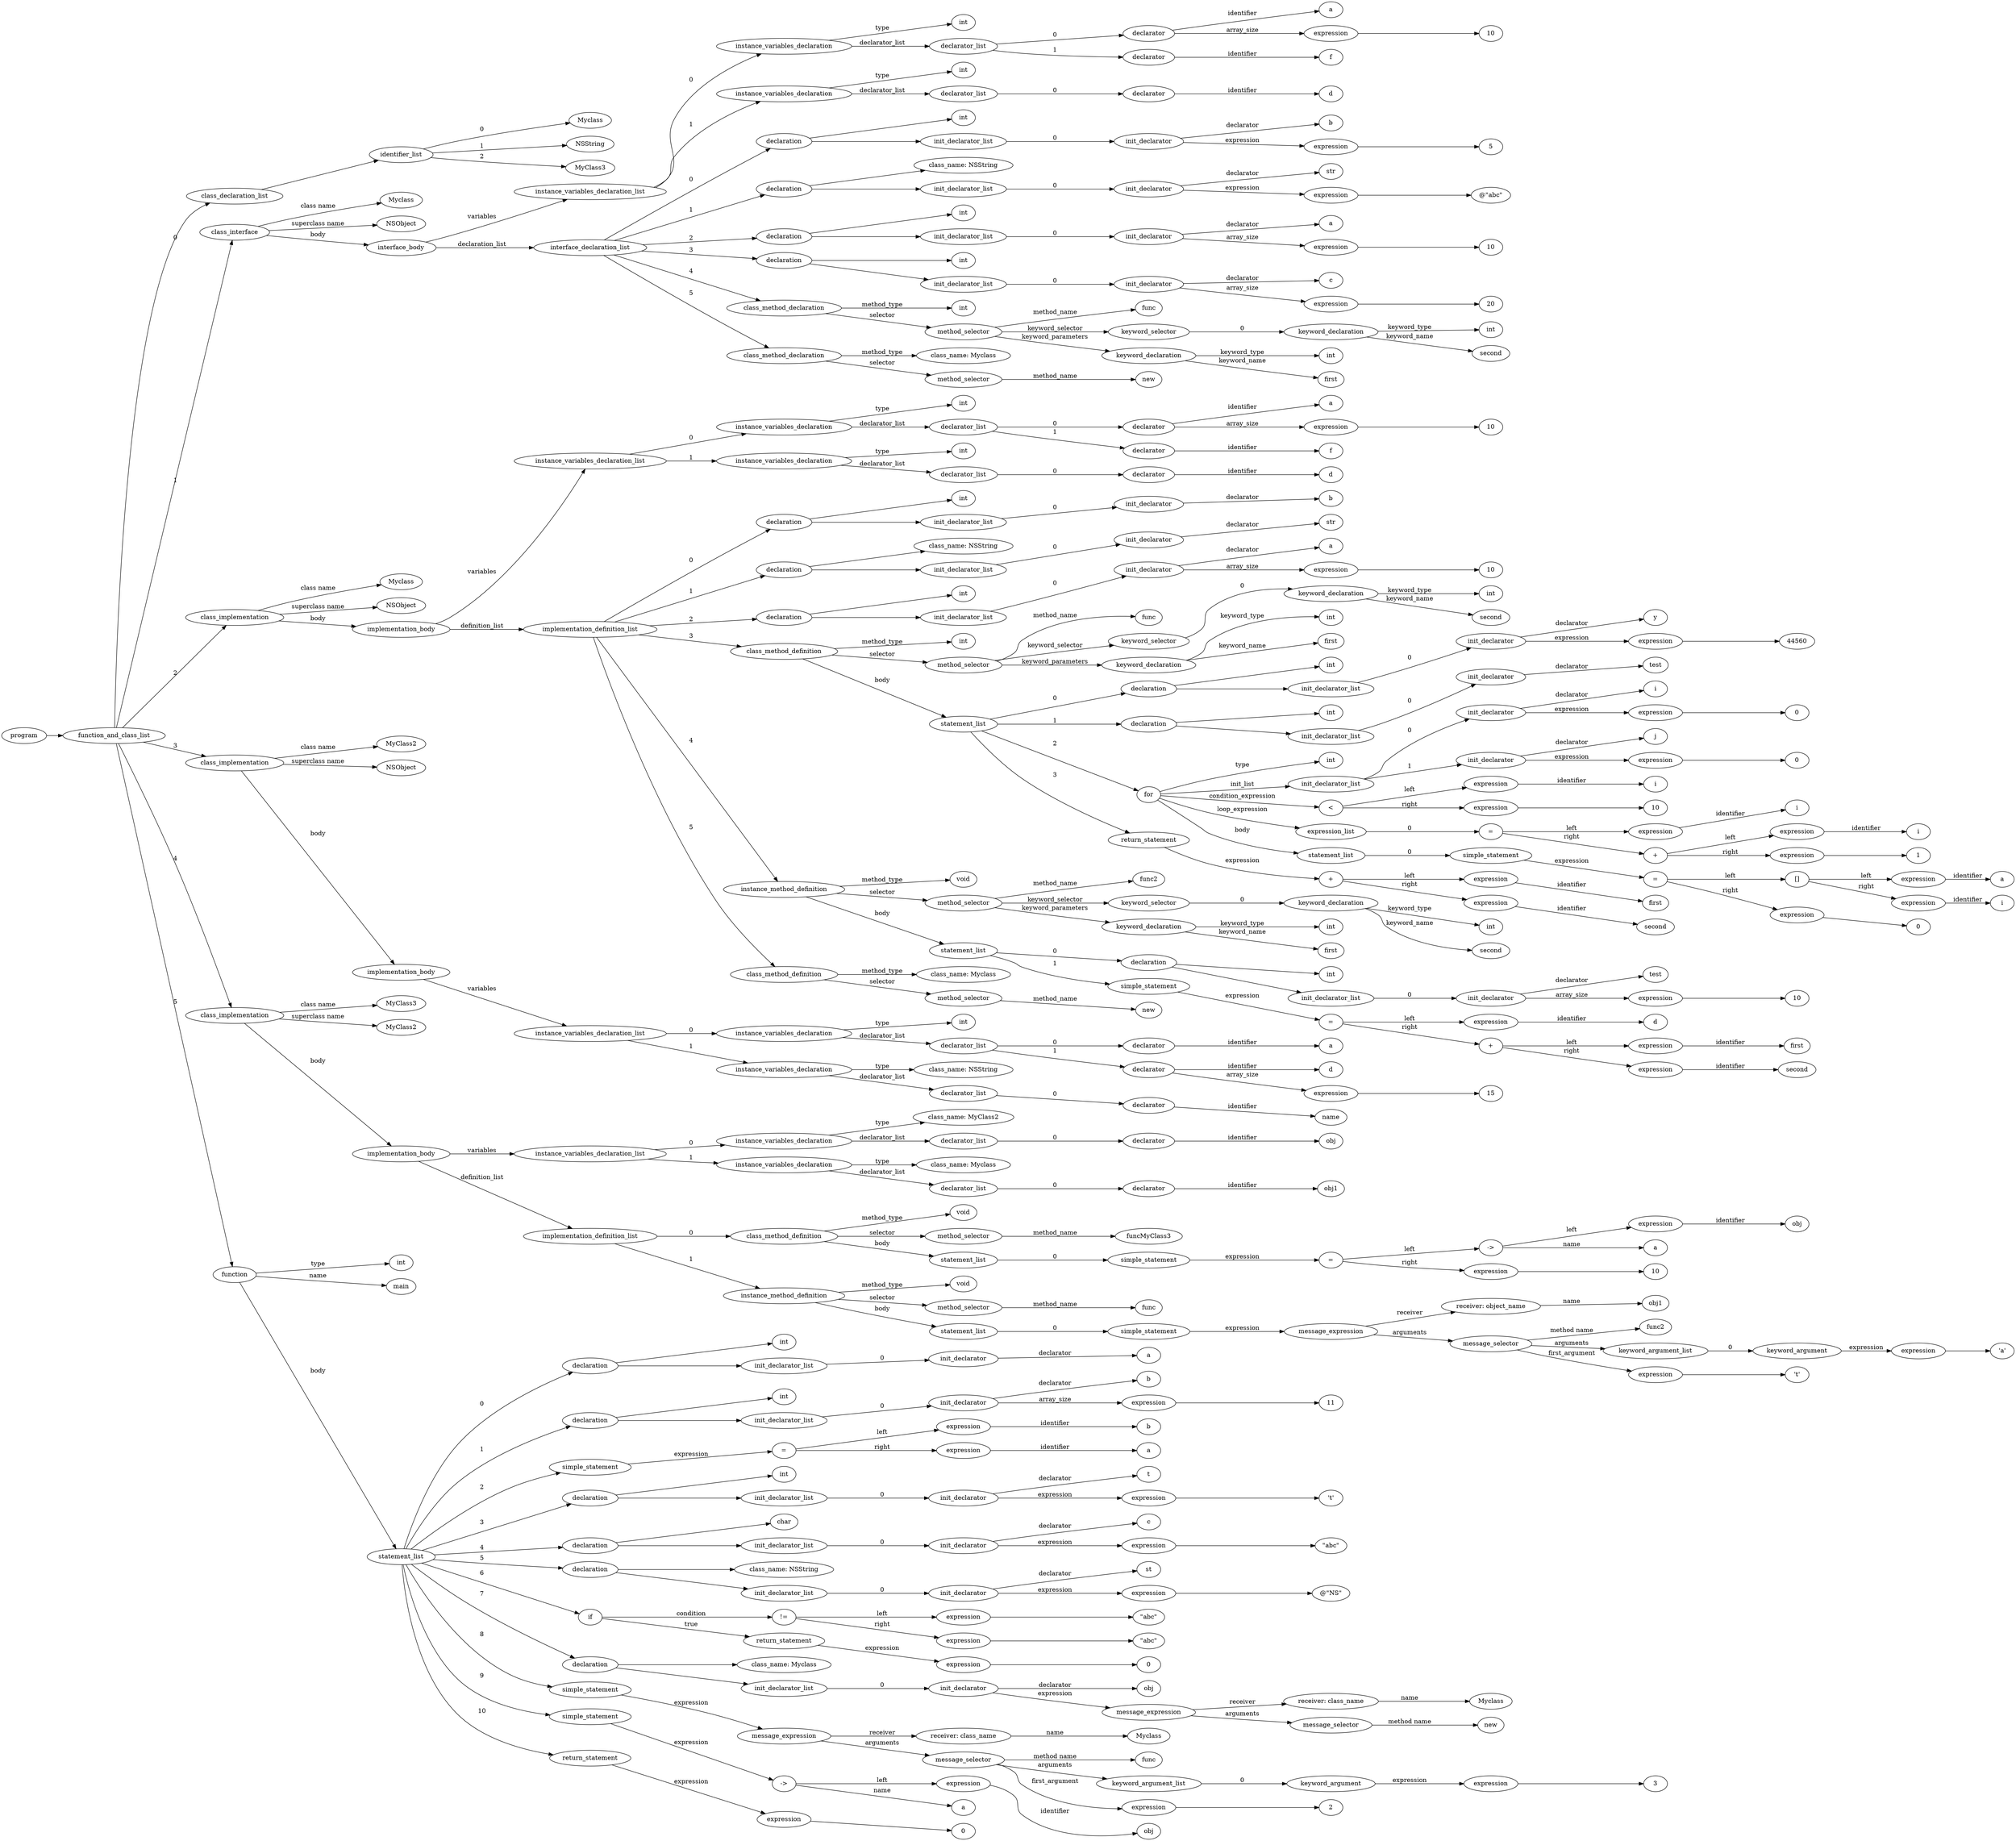 digraph ObjectiveC { rankdir="LR";
274[label="program"];
274->2;
2[label="function_and_class_list"];
2->1[label="0"];
1[label="class_declaration_list"];
1->0;
0[label="identifier_list"];
0.0 [label="Myclass"];
0->0.0 [label="0"];
0.1 [label="NSString"];
0->0.1 [label="1"];
0.2 [label="MyClass3"];
0->0.2 [label="2"];
2->52[label="1"];
52[label="class_interface"];
52.1 [label="Myclass"];
52->52.1 [label="class name"];
52.2 [label="NSObject"];
52->52.2 [label="superclass name"];
52->51[label="body"];
51[label="interface_body"];
51->10[label="variables"];
10[label="instance_variables_declaration_list"];
10->9[label="0"];
9[label="instance_variables_declaration"];
9->3[label="type"];
3[label="int"];
9->7[label="declarator_list"];
7[label="declarator_list"];
7->6[label="0"];
6[label="declarator"];
6.1 [label="a"];
6->6.1[label="identifier"];
6->5[label="array_size"];
5[label="expression"];
5->4;
4[label="10"];
7->8[label="1"];
8[label="declarator"];
8.1 [label="f"];
8->8.1[label="identifier"];
10->14[label="1"];
14[label="instance_variables_declaration"];
14->11[label="type"];
11[label="int"];
14->13[label="declarator_list"];
13[label="declarator_list"];
13->12[label="0"];
12[label="declarator"];
12.1 [label="d"];
12->12.1[label="identifier"];
51->21[label="declaration_list"];
21[label="interface_declaration_list"];
21->20[label="0"];
20[label="declaration"];
20->15;
15[label="int"];
20->19;
19[label="init_declarator_list"];
19->18[label="0"];
18[label="init_declarator"];
18.1 [label="b"];
18->18.1[label="declarator"];
18->17[label="expression"];
17[label="expression"];
17->16;
16[label="5"];
21->27[label="1"];
27[label="declaration"];
27->26;
26[label="class_name: NSString"];
27->25;
25[label="init_declarator_list"];
25->24[label="0"];
24[label="init_declarator"];
24.1 [label="str"];
24->24.1[label="declarator"];
24->23[label="expression"];
23[label="expression"];
23->22;
22[label=<@"abc">];
21->33[label="2"];
33[label="declaration"];
33->28;
28[label="int"];
33->32;
32[label="init_declarator_list"];
32->31[label="0"];
31[label="init_declarator"];
31.1 [label="a"];
31->31.1[label="declarator"];
31->30[label="array_size"];
30[label="expression"];
30->29;
29[label="10"];
21->39[label="3"];
39[label="declaration"];
39->34;
34[label="int"];
39->38;
38[label="init_declarator_list"];
38->37[label="0"];
37[label="init_declarator"];
37.1 [label="c"];
37->37.1[label="declarator"];
37->36[label="array_size"];
36[label="expression"];
36->35;
35[label="20"];
21->47[label="4"];
47[label="class_method_declaration"];
47->40[label="method_type"];
40[label="int"];
47->46[label="selector"];
46[label="method_selector"];
46->46.1 [label="method_name"];
46.1 [label="func"];
46->45[label="keyword_selector"];
45[label="keyword_selector"];
45->44[label="0"];
44[label="keyword_declaration"];
44->43[label="keyword_type"];
43[label="int"];
44->44.2 [label="keyword_name"];
44.2 [label="second"];
46->42[label="keyword_parameters"];
42[label="keyword_declaration"];
42->41[label="keyword_type"];
41[label="int"];
42->42.2 [label="keyword_name"];
42.2 [label="first"];
21->50[label="5"];
50[label="class_method_declaration"];
50->48[label="method_type"];
48[label="class_name: Myclass"];
50->49[label="selector"];
49[label="method_selector"];
49->49.1 [label="method_name"];
49.1 [label="new"];
2->156[label="2"];
156[label="class_implementation"];
156.1 [label="Myclass"];
156->156.1 [label="class name"];
156.2 [label="NSObject"];
156->156.2 [label="superclass name"];
156->155[label="body"];
155[label="implementation_body"];
155->60[label="variables"];
60[label="instance_variables_declaration_list"];
60->59[label="0"];
59[label="instance_variables_declaration"];
59->53[label="type"];
53[label="int"];
59->57[label="declarator_list"];
57[label="declarator_list"];
57->56[label="0"];
56[label="declarator"];
56.1 [label="a"];
56->56.1[label="identifier"];
56->55[label="array_size"];
55[label="expression"];
55->54;
54[label="10"];
57->58[label="1"];
58[label="declarator"];
58.1 [label="f"];
58->58.1[label="identifier"];
60->64[label="1"];
64[label="instance_variables_declaration"];
64->61[label="type"];
61[label="int"];
64->63[label="declarator_list"];
63[label="declarator_list"];
63->62[label="0"];
62[label="declarator"];
62.1 [label="d"];
62->62.1[label="identifier"];
155->69[label="definition_list"];
69[label="implementation_definition_list"];
69->68[label="0"];
68[label="declaration"];
68->65;
65[label="int"];
68->67;
67[label="init_declarator_list"];
67->66[label="0"];
66[label="init_declarator"];
66.1 [label="b"];
66->66.1[label="declarator"];
69->73[label="1"];
73[label="declaration"];
73->72;
72[label="class_name: NSString"];
73->71;
71[label="init_declarator_list"];
71->70[label="0"];
70[label="init_declarator"];
70.1 [label="str"];
70->70.1[label="declarator"];
69->79[label="2"];
79[label="declaration"];
79->74;
74[label="int"];
79->78;
78[label="init_declarator_list"];
78->77[label="0"];
77[label="init_declarator"];
77.1 [label="a"];
77->77.1[label="declarator"];
77->76[label="array_size"];
76[label="expression"];
76->75;
75[label="10"];
69->130[label="3"];
130[label="class_method_definition"];
130->80[label="method_type"];
80[label="int"];
130->86[label="selector"];
86[label="method_selector"];
86->86.1 [label="method_name"];
86.1 [label="func"];
86->85[label="keyword_selector"];
85[label="keyword_selector"];
85->84[label="0"];
84[label="keyword_declaration"];
84->83[label="keyword_type"];
83[label="int"];
84->84.2 [label="keyword_name"];
84.2 [label="second"];
86->82[label="keyword_parameters"];
82[label="keyword_declaration"];
82->81[label="keyword_type"];
81[label="int"];
82->82.2 [label="keyword_name"];
82.2 [label="first"];
130->93[label="body"];
93[label="statement_list"];
93->92[label="0"];
92[label="declaration"];
92->87;
87[label="int"];
92->91;
91[label="init_declarator_list"];
91->90[label="0"];
90[label="init_declarator"];
90.1 [label="y"];
90->90.1[label="declarator"];
90->89[label="expression"];
89[label="expression"];
89->88;
88[label="44560"];
93->97[label="1"];
97[label="declaration"];
97->94;
94[label="int"];
97->96;
96[label="init_declarator_list"];
96->95[label="0"];
95[label="init_declarator"];
95.1 [label="test"];
95->95.1[label="declarator"];
93->125[label="2"];
125[label="for"];
125->98[label="type"];
98[label="int"];
125->102[label="init_list"];
102[label="init_declarator_list"];
102->101[label="0"];
101[label="init_declarator"];
101.1 [label="i"];
101->101.1[label="declarator"];
101->100[label="expression"];
100[label="expression"];
100->99;
99[label="0"];
102->105[label="1"];
105[label="init_declarator"];
105.1 [label="j"];
105->105.1[label="declarator"];
105->104[label="expression"];
104[label="expression"];
104->103;
103[label="0"];
125->109[label="condition_expression"];
109[label="expression"];
109[label="<"];
109->106[label="left"];
106[label="expression"];
106->106.1 [label="identifier"];106.1[label="i"];
109->108[label="right"];
108[label="expression"];
108->107;
107[label="10"];
125->116[label="loop_expression"];
116[label="expression_list"];
116->115[label="0"];
115[label="expression"];
115[label="="];
115->110[label="left"];
110[label="expression"];
110->110.1 [label="identifier"];110.1[label="i"];
115->114[label="right"];
114[label="expression"];
114[label="+"];
114->111[label="left"];
111[label="expression"];
111->111.1 [label="identifier"];111.1[label="i"];
114->113[label="right"];
113[label="expression"];
113->112;
112[label="1"];
125->124[label="body"];
124[label="statement_list"];
124->123[label="0"];
123[label="simple_statement"];
123->122[label="expression"];
122[label="expression"];
122[label="="];
122->119[label="left"];
119[label="expression"];
119[label="[]"];
119->117[label="left"];
117[label="expression"];
117->117.1 [label="identifier"];117.1[label="a"];
119->118[label="right"];
118[label="expression"];
118->118.1 [label="identifier"];118.1[label="i"];
122->121[label="right"];
121[label="expression"];
121->120;
120[label="0"];
93->129[label="3"];
129[label="return_statement"];
129->128[label="expression"];
128[label="expression"];
128[label="+"];
128->126[label="left"];
126[label="expression"];
126->126.1 [label="identifier"];126.1[label="first"];
128->127[label="right"];
127[label="expression"];
127->127.1 [label="identifier"];127.1[label="second"];
69->151[label="4"];
151[label="instance_method_definition"];
151->150[label="method_type"];
150[label="void"];
151->136[label="selector"];
136[label="method_selector"];
136->136.1 [label="method_name"];
136.1 [label="func2"];
136->135[label="keyword_selector"];
135[label="keyword_selector"];
135->134[label="0"];
134[label="keyword_declaration"];
134->133[label="keyword_type"];
133[label="int"];
134->134.2 [label="keyword_name"];
134.2 [label="second"];
136->132[label="keyword_parameters"];
132[label="keyword_declaration"];
132->131[label="keyword_type"];
131[label="int"];
132->132.2 [label="keyword_name"];
132.2 [label="first"];
151->143[label="body"];
143[label="statement_list"];
143->142[label="0"];
142[label="declaration"];
142->137;
137[label="int"];
142->141;
141[label="init_declarator_list"];
141->140[label="0"];
140[label="init_declarator"];
140.1 [label="test"];
140->140.1[label="declarator"];
140->139[label="array_size"];
139[label="expression"];
139->138;
138[label="10"];
143->149[label="1"];
149[label="simple_statement"];
149->148[label="expression"];
148[label="expression"];
148[label="="];
148->144[label="left"];
144[label="expression"];
144->144.1 [label="identifier"];144.1[label="d"];
148->147[label="right"];
147[label="expression"];
147[label="+"];
147->145[label="left"];
145[label="expression"];
145->145.1 [label="identifier"];145.1[label="first"];
147->146[label="right"];
146[label="expression"];
146->146.1 [label="identifier"];146.1[label="second"];
69->154[label="5"];
154[label="class_method_definition"];
154->152[label="method_type"];
152[label="class_name: Myclass"];
154->153[label="selector"];
153[label="method_selector"];
153->153.1 [label="method_name"];
153.1 [label="new"];
2->170[label="3"];
170[label="class_implementation"];
170.1 [label="MyClass2"];
170->170.1 [label="class name"];
170.2 [label="NSObject"];
170->170.2 [label="superclass name"];
170->169[label="body"];
169[label="implementation_body"];
169->164[label="variables"];
164[label="instance_variables_declaration_list"];
164->163[label="0"];
163[label="instance_variables_declaration"];
163->157[label="type"];
157[label="int"];
163->159[label="declarator_list"];
159[label="declarator_list"];
159->158[label="0"];
158[label="declarator"];
158.1 [label="a"];
158->158.1[label="identifier"];
159->162[label="1"];
162[label="declarator"];
162.1 [label="d"];
162->162.1[label="identifier"];
162->161[label="array_size"];
161[label="expression"];
161->160;
160[label="15"];
164->168[label="1"];
168[label="instance_variables_declaration"];
168->167[label="type"];
167[label="class_name: NSString"];
168->166[label="declarator_list"];
166[label="declarator_list"];
166->165[label="0"];
165[label="declarator"];
165.1 [label="name"];
165->165.1[label="identifier"];
2->206[label="4"];
206[label="class_implementation"];
206.1 [label="MyClass3"];
206->206.1 [label="class name"];
206.2 [label="MyClass2"];
206->206.2 [label="superclass name"];
206->205[label="body"];
205[label="implementation_body"];
205->175[label="variables"];
175[label="instance_variables_declaration_list"];
175->174[label="0"];
174[label="instance_variables_declaration"];
174->173[label="type"];
173[label="class_name: MyClass2"];
174->172[label="declarator_list"];
172[label="declarator_list"];
172->171[label="0"];
171[label="declarator"];
171.1 [label="obj"];
171->171.1[label="identifier"];
175->179[label="1"];
179[label="instance_variables_declaration"];
179->178[label="type"];
178[label="class_name: Myclass"];
179->177[label="declarator_list"];
177[label="declarator_list"];
177->176[label="0"];
176[label="declarator"];
176.1 [label="obj1"];
176->176.1[label="identifier"];
205->190[label="definition_list"];
190[label="implementation_definition_list"];
190->189[label="0"];
189[label="class_method_definition"];
189->188[label="method_type"];
188[label="void"];
189->180[label="selector"];
180[label="method_selector"];
180->180.1 [label="method_name"];
180.1 [label="funcMyClass3"];
189->187[label="body"];
187[label="statement_list"];
187->186[label="0"];
186[label="simple_statement"];
186->185[label="expression"];
185[label="expression"];
185[label="="];
185->182[label="left"];
182[label="expression"];
182[label="->"];
182->181[label="left"];
181[label="expression"];
181->181.1 [label="identifier"];181.1[label="obj"];
182.1 [label="a"];
182->182.1 [label="name"];
185->184[label="right"];
184[label="expression"];
184->183;
183[label="10"];
190->204[label="1"];
204[label="instance_method_definition"];
204->203[label="method_type"];
203[label="void"];
204->191[label="selector"];
191[label="method_selector"];
191->191.1 [label="method_name"];
191.1 [label="func"];
204->202[label="body"];
202[label="statement_list"];
202->201[label="0"];
201[label="simple_statement"];
201->200[label="expression"];
200[label="expression"];
200[label="message_expression"];
200->192[label="receiver"];
192[label="receiver: object_name"];
192.1 [label="obj1"];
192->192.1 [label="name"];
200->199[label="arguments"];
199[label="message_selector"];
199.1 [label="func2"];
199->199.1 [label="method name"]; 
199->198[label="arguments"];
198[label="keyword_argument_list"];
198->197[label="0"];
197[label="keyword_argument"];
197->196[label="expression"];
196[label="expression"];
196->195;
195[label=<'a'>];
199->194[label="first_argument"];
194[label="expression"];
194->193;
193[label=<'t'>];
2->273[label="5"];
273[label="function"];
273->207[label="type"];
207[label="int"];
273->273.1 [label="name"];
273.1 [label="main"];
273->212[label="body"];
212[label="statement_list"];
212->211[label="0"];
211[label="declaration"];
211->208;
208[label="int"];
211->210;
210[label="init_declarator_list"];
210->209[label="0"];
209[label="init_declarator"];
209.1 [label="a"];
209->209.1[label="declarator"];
212->218[label="1"];
218[label="declaration"];
218->213;
213[label="int"];
218->217;
217[label="init_declarator_list"];
217->216[label="0"];
216[label="init_declarator"];
216.1 [label="b"];
216->216.1[label="declarator"];
216->215[label="array_size"];
215[label="expression"];
215->214;
214[label="11"];
212->222[label="2"];
222[label="simple_statement"];
222->221[label="expression"];
221[label="expression"];
221[label="="];
221->219[label="left"];
219[label="expression"];
219->219.1 [label="identifier"];219.1[label="b"];
221->220[label="right"];
220[label="expression"];
220->220.1 [label="identifier"];220.1[label="a"];
212->228[label="3"];
228[label="declaration"];
228->223;
223[label="int"];
228->227;
227[label="init_declarator_list"];
227->226[label="0"];
226[label="init_declarator"];
226.1 [label="t"];
226->226.1[label="declarator"];
226->225[label="expression"];
225[label="expression"];
225->224;
224[label=<'t'>];
212->234[label="4"];
234[label="declaration"];
234->229;
229[label="char"];
234->233;
233[label="init_declarator_list"];
233->232[label="0"];
232[label="init_declarator"];
232.1 [label="c"];
232->232.1[label="declarator"];
232->231[label="expression"];
231[label="expression"];
231->230;
230[label=<"abc">];
212->240[label="5"];
240[label="declaration"];
240->239;
239[label="class_name: NSString"];
240->238;
238[label="init_declarator_list"];
238->237[label="0"];
237[label="init_declarator"];
237.1 [label="st"];
237->237.1[label="declarator"];
237->236[label="expression"];
236[label="expression"];
236->235;
235[label=<@"NS">];
212->249[label="6"];
249[label="if"];
249->245[label="condition"];
245[label="expression"];
245[label="!="];
245->242[label="left"];
242[label="expression"];
242->241;
241[label=<"abc">];
245->244[label="right"];
244[label="expression"];
244->243;
243[label=<"abc">];
249->248[label="true"];
248[label="return_statement"];
248->247[label="expression"];
247[label="expression"];
247->246;
246[label="0"];
212->256[label="7"];
256[label="declaration"];
256->255;
255[label="class_name: Myclass"];
256->254;
254[label="init_declarator_list"];
254->253[label="0"];
253[label="init_declarator"];
253.1 [label="obj"];
253->253.1[label="declarator"];
253->252[label="expression"];
252[label="expression"];
252[label="message_expression"];
252->250[label="receiver"];
250[label="receiver: class_name"];
250.1 [label="Myclass"];
250->250.1 [label="name"];
252->251[label="arguments"];
251[label="message_selector"];
251.1 [label="new"];
251->251.1 [label="method name"]; 
212->266[label="8"];
266[label="simple_statement"];
266->265[label="expression"];
265[label="expression"];
265[label="message_expression"];
265->257[label="receiver"];
257[label="receiver: class_name"];
257.1 [label="Myclass"];
257->257.1 [label="name"];
265->264[label="arguments"];
264[label="message_selector"];
264.1 [label="func"];
264->264.1 [label="method name"]; 
264->263[label="arguments"];
263[label="keyword_argument_list"];
263->262[label="0"];
262[label="keyword_argument"];
262->261[label="expression"];
261[label="expression"];
261->260;
260[label="3"];
264->259[label="first_argument"];
259[label="expression"];
259->258;
258[label="2"];
212->269[label="9"];
269[label="simple_statement"];
269->268[label="expression"];
268[label="expression"];
268[label="->"];
268->267[label="left"];
267[label="expression"];
267->267.1 [label="identifier"];267.1[label="obj"];
268.1 [label="a"];
268->268.1 [label="name"];
212->272[label="10"];
272[label="return_statement"];
272->271[label="expression"];
271[label="expression"];
271->270;
270[label="0"];
}
